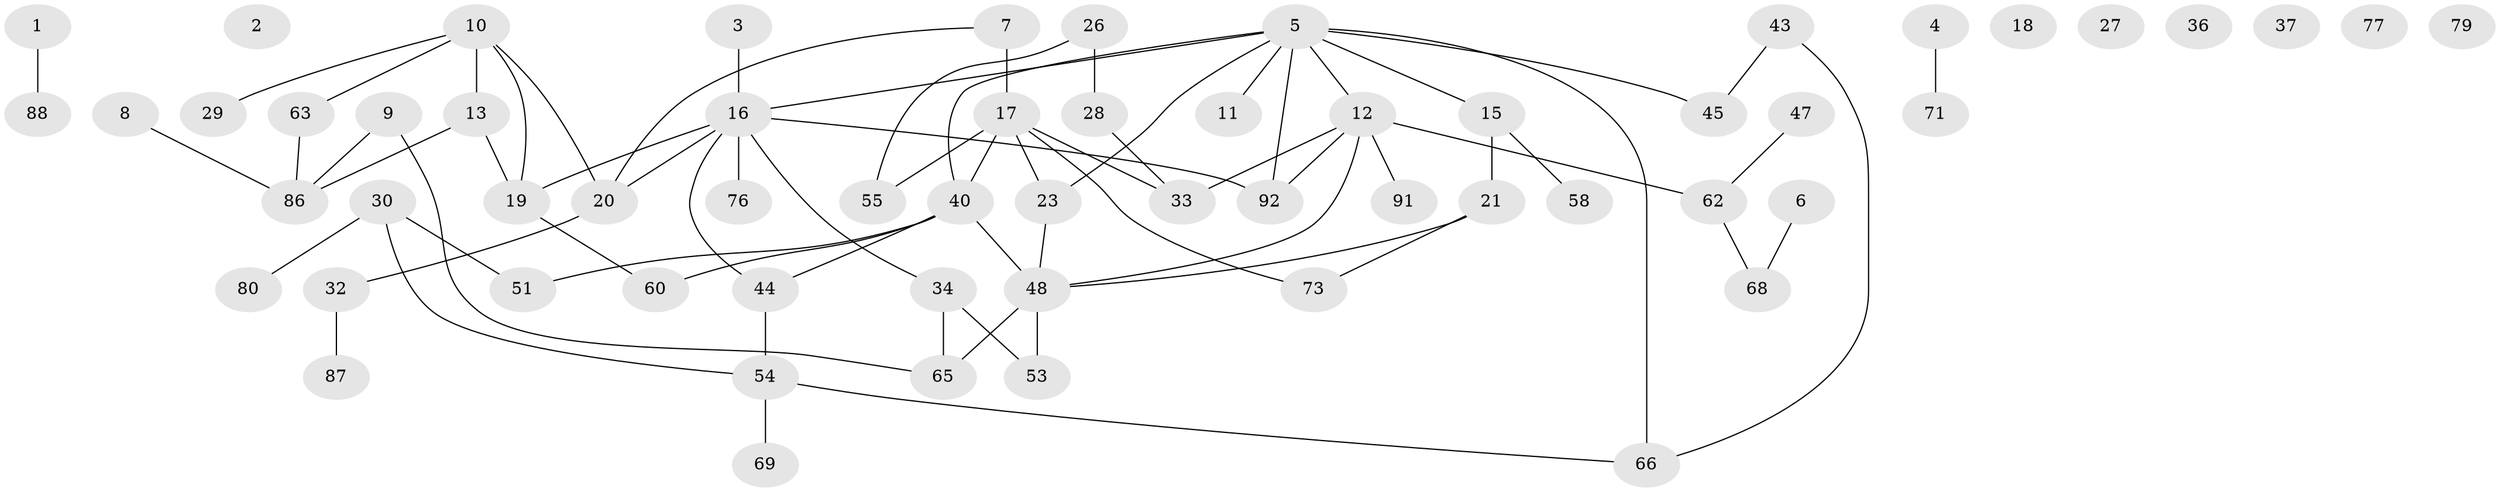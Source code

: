 // original degree distribution, {2: 0.34782608695652173, 1: 0.2608695652173913, 3: 0.18478260869565216, 7: 0.021739130434782608, 5: 0.010869565217391304, 0: 0.05434782608695652, 4: 0.08695652173913043, 8: 0.010869565217391304, 6: 0.021739130434782608}
// Generated by graph-tools (version 1.1) at 2025/41/03/06/25 10:41:23]
// undirected, 60 vertices, 71 edges
graph export_dot {
graph [start="1"]
  node [color=gray90,style=filled];
  1 [super="+82"];
  2 [super="+14"];
  3;
  4;
  5 [super="+38"];
  6 [super="+49"];
  7 [super="+67"];
  8;
  9;
  10 [super="+42"];
  11 [super="+78"];
  12 [super="+39"];
  13;
  15 [super="+22"];
  16 [super="+75"];
  17 [super="+31"];
  18;
  19 [super="+35"];
  20 [super="+25"];
  21 [super="+70"];
  23 [super="+24"];
  26 [super="+46"];
  27 [super="+64"];
  28 [super="+41"];
  29;
  30 [super="+61"];
  32 [super="+74"];
  33 [super="+72"];
  34;
  36;
  37;
  40 [super="+59"];
  43 [super="+50"];
  44;
  45 [super="+52"];
  47;
  48 [super="+56"];
  51 [super="+85"];
  53;
  54 [super="+57"];
  55;
  58;
  60 [super="+89"];
  62 [super="+84"];
  63;
  65 [super="+83"];
  66;
  68;
  69;
  71 [super="+81"];
  73;
  76;
  77;
  79;
  80;
  86 [super="+90"];
  87;
  88;
  91;
  92;
  1 -- 88;
  3 -- 16;
  4 -- 71;
  5 -- 12;
  5 -- 66;
  5 -- 40;
  5 -- 11;
  5 -- 15;
  5 -- 16;
  5 -- 92;
  5 -- 23;
  5 -- 45;
  6 -- 68;
  7 -- 17 [weight=2];
  7 -- 20;
  8 -- 86;
  9 -- 65;
  9 -- 86;
  10 -- 29;
  10 -- 63;
  10 -- 19;
  10 -- 13;
  10 -- 20;
  12 -- 62;
  12 -- 91;
  12 -- 92;
  12 -- 48;
  12 -- 33;
  13 -- 19;
  13 -- 86;
  15 -- 21;
  15 -- 58;
  16 -- 19;
  16 -- 34;
  16 -- 76;
  16 -- 44;
  16 -- 92;
  16 -- 20;
  17 -- 33;
  17 -- 55;
  17 -- 73;
  17 -- 40;
  17 -- 23;
  19 -- 60;
  20 -- 32;
  21 -- 73;
  21 -- 48;
  23 -- 48;
  26 -- 28;
  26 -- 55;
  28 -- 33;
  30 -- 51;
  30 -- 54;
  30 -- 80;
  32 -- 87;
  34 -- 53;
  34 -- 65;
  40 -- 44;
  40 -- 60;
  40 -- 48;
  40 -- 51;
  43 -- 66;
  43 -- 45;
  44 -- 54 [weight=2];
  47 -- 62;
  48 -- 53;
  48 -- 65;
  54 -- 69;
  54 -- 66;
  62 -- 68;
  63 -- 86;
}
